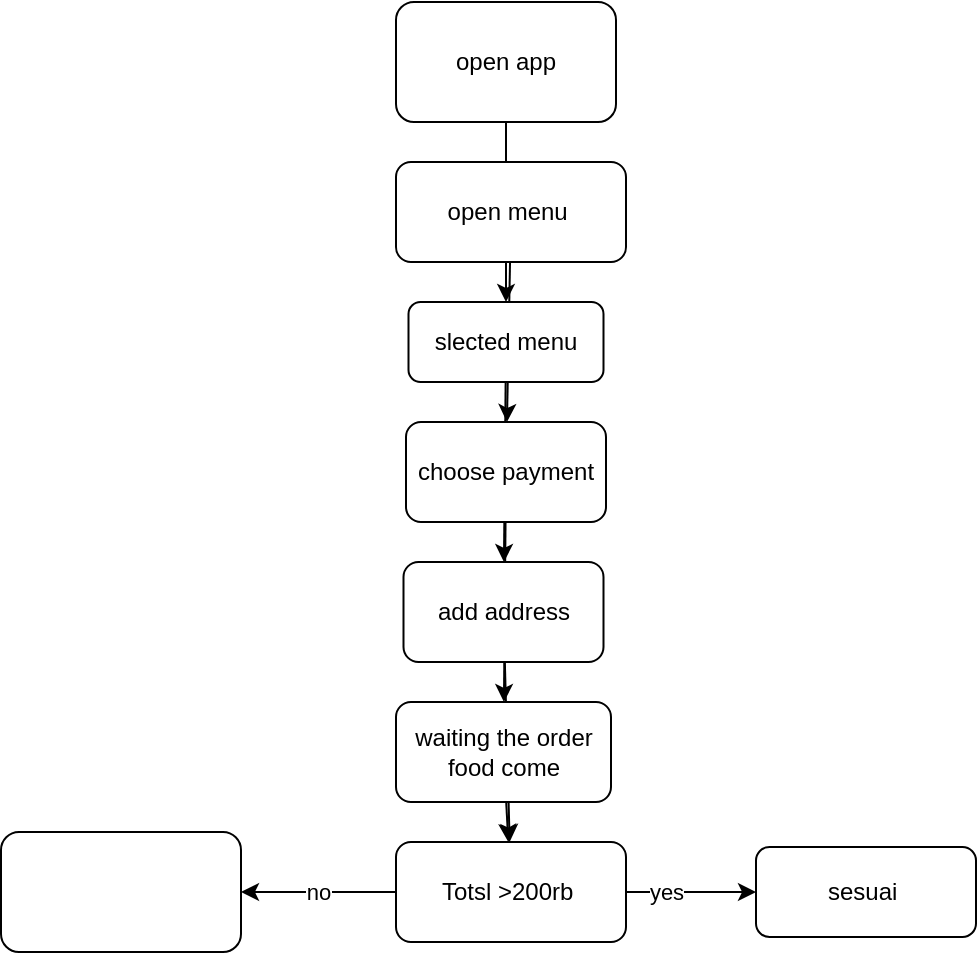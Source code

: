 <mxfile>
    <diagram id="Z2vSE0f1EesiWgILfYDr" name="Page-1">
        <mxGraphModel dx="1363" dy="215" grid="1" gridSize="10" guides="1" tooltips="1" connect="1" arrows="1" fold="1" page="1" pageScale="1" pageWidth="850" pageHeight="1100" math="0" shadow="0">
            <root>
                <mxCell id="0"/>
                <mxCell id="1" parent="0"/>
                <mxCell id="17" value="" style="edgeStyle=none;html=1;" edge="1" parent="1" source="2" target="4">
                    <mxGeometry relative="1" as="geometry"/>
                </mxCell>
                <mxCell id="2" value="open app" style="rounded=1;whiteSpace=wrap;html=1;" parent="1" vertex="1">
                    <mxGeometry x="130" y="60" width="110" height="60" as="geometry"/>
                </mxCell>
                <mxCell id="16" value="" style="edgeStyle=none;html=1;" edge="1" parent="1" source="3" target="5">
                    <mxGeometry relative="1" as="geometry"/>
                </mxCell>
                <mxCell id="3" value="open menu&amp;nbsp;" style="rounded=1;whiteSpace=wrap;html=1;" parent="1" vertex="1">
                    <mxGeometry x="130" y="140" width="115" height="50" as="geometry"/>
                </mxCell>
                <mxCell id="15" value="" style="edgeStyle=none;html=1;" edge="1" parent="1" source="4" target="6">
                    <mxGeometry relative="1" as="geometry"/>
                </mxCell>
                <mxCell id="4" value="slected menu" style="rounded=1;whiteSpace=wrap;html=1;" parent="1" vertex="1">
                    <mxGeometry x="136.25" y="210" width="97.5" height="40" as="geometry"/>
                </mxCell>
                <mxCell id="12" value="" style="edgeStyle=none;html=1;" edge="1" parent="1" source="5" target="7">
                    <mxGeometry relative="1" as="geometry"/>
                </mxCell>
                <mxCell id="5" value="choose payment" style="rounded=1;whiteSpace=wrap;html=1;" parent="1" vertex="1">
                    <mxGeometry x="135" y="270" width="100" height="50" as="geometry"/>
                </mxCell>
                <mxCell id="13" value="" style="edgeStyle=none;html=1;" edge="1" parent="1" source="6" target="8">
                    <mxGeometry relative="1" as="geometry"/>
                </mxCell>
                <mxCell id="6" value="add address" style="rounded=1;whiteSpace=wrap;html=1;" parent="1" vertex="1">
                    <mxGeometry x="133.75" y="340" width="100" height="50" as="geometry"/>
                </mxCell>
                <mxCell id="14" value="" style="edgeStyle=none;html=1;" edge="1" parent="1" source="7" target="8">
                    <mxGeometry relative="1" as="geometry"/>
                </mxCell>
                <mxCell id="7" value="waiting the order food come" style="rounded=1;whiteSpace=wrap;html=1;" parent="1" vertex="1">
                    <mxGeometry x="130" y="410" width="107.5" height="50" as="geometry"/>
                </mxCell>
                <mxCell id="10" value="" style="edgeStyle=none;html=1;" edge="1" parent="1" source="8" target="9">
                    <mxGeometry relative="1" as="geometry"/>
                </mxCell>
                <mxCell id="11" value="yes" style="edgeLabel;html=1;align=center;verticalAlign=middle;resizable=0;points=[];" vertex="1" connectable="0" parent="10">
                    <mxGeometry x="-0.385" relative="1" as="geometry">
                        <mxPoint as="offset"/>
                    </mxGeometry>
                </mxCell>
                <mxCell id="19" value="no" style="edgeStyle=none;html=1;" edge="1" parent="1" source="8" target="18">
                    <mxGeometry relative="1" as="geometry"/>
                </mxCell>
                <mxCell id="8" value="Totsl &amp;gt;200rb&amp;nbsp;" style="rounded=1;whiteSpace=wrap;html=1;" parent="1" vertex="1">
                    <mxGeometry x="130" y="480" width="115" height="50" as="geometry"/>
                </mxCell>
                <mxCell id="9" value="sesuai&amp;nbsp;" style="rounded=1;whiteSpace=wrap;html=1;" vertex="1" parent="1">
                    <mxGeometry x="310" y="482.5" width="110" height="45" as="geometry"/>
                </mxCell>
                <mxCell id="18" value="" style="whiteSpace=wrap;html=1;rounded=1;" vertex="1" parent="1">
                    <mxGeometry x="-67.5" y="475" width="120" height="60" as="geometry"/>
                </mxCell>
            </root>
        </mxGraphModel>
    </diagram>
</mxfile>